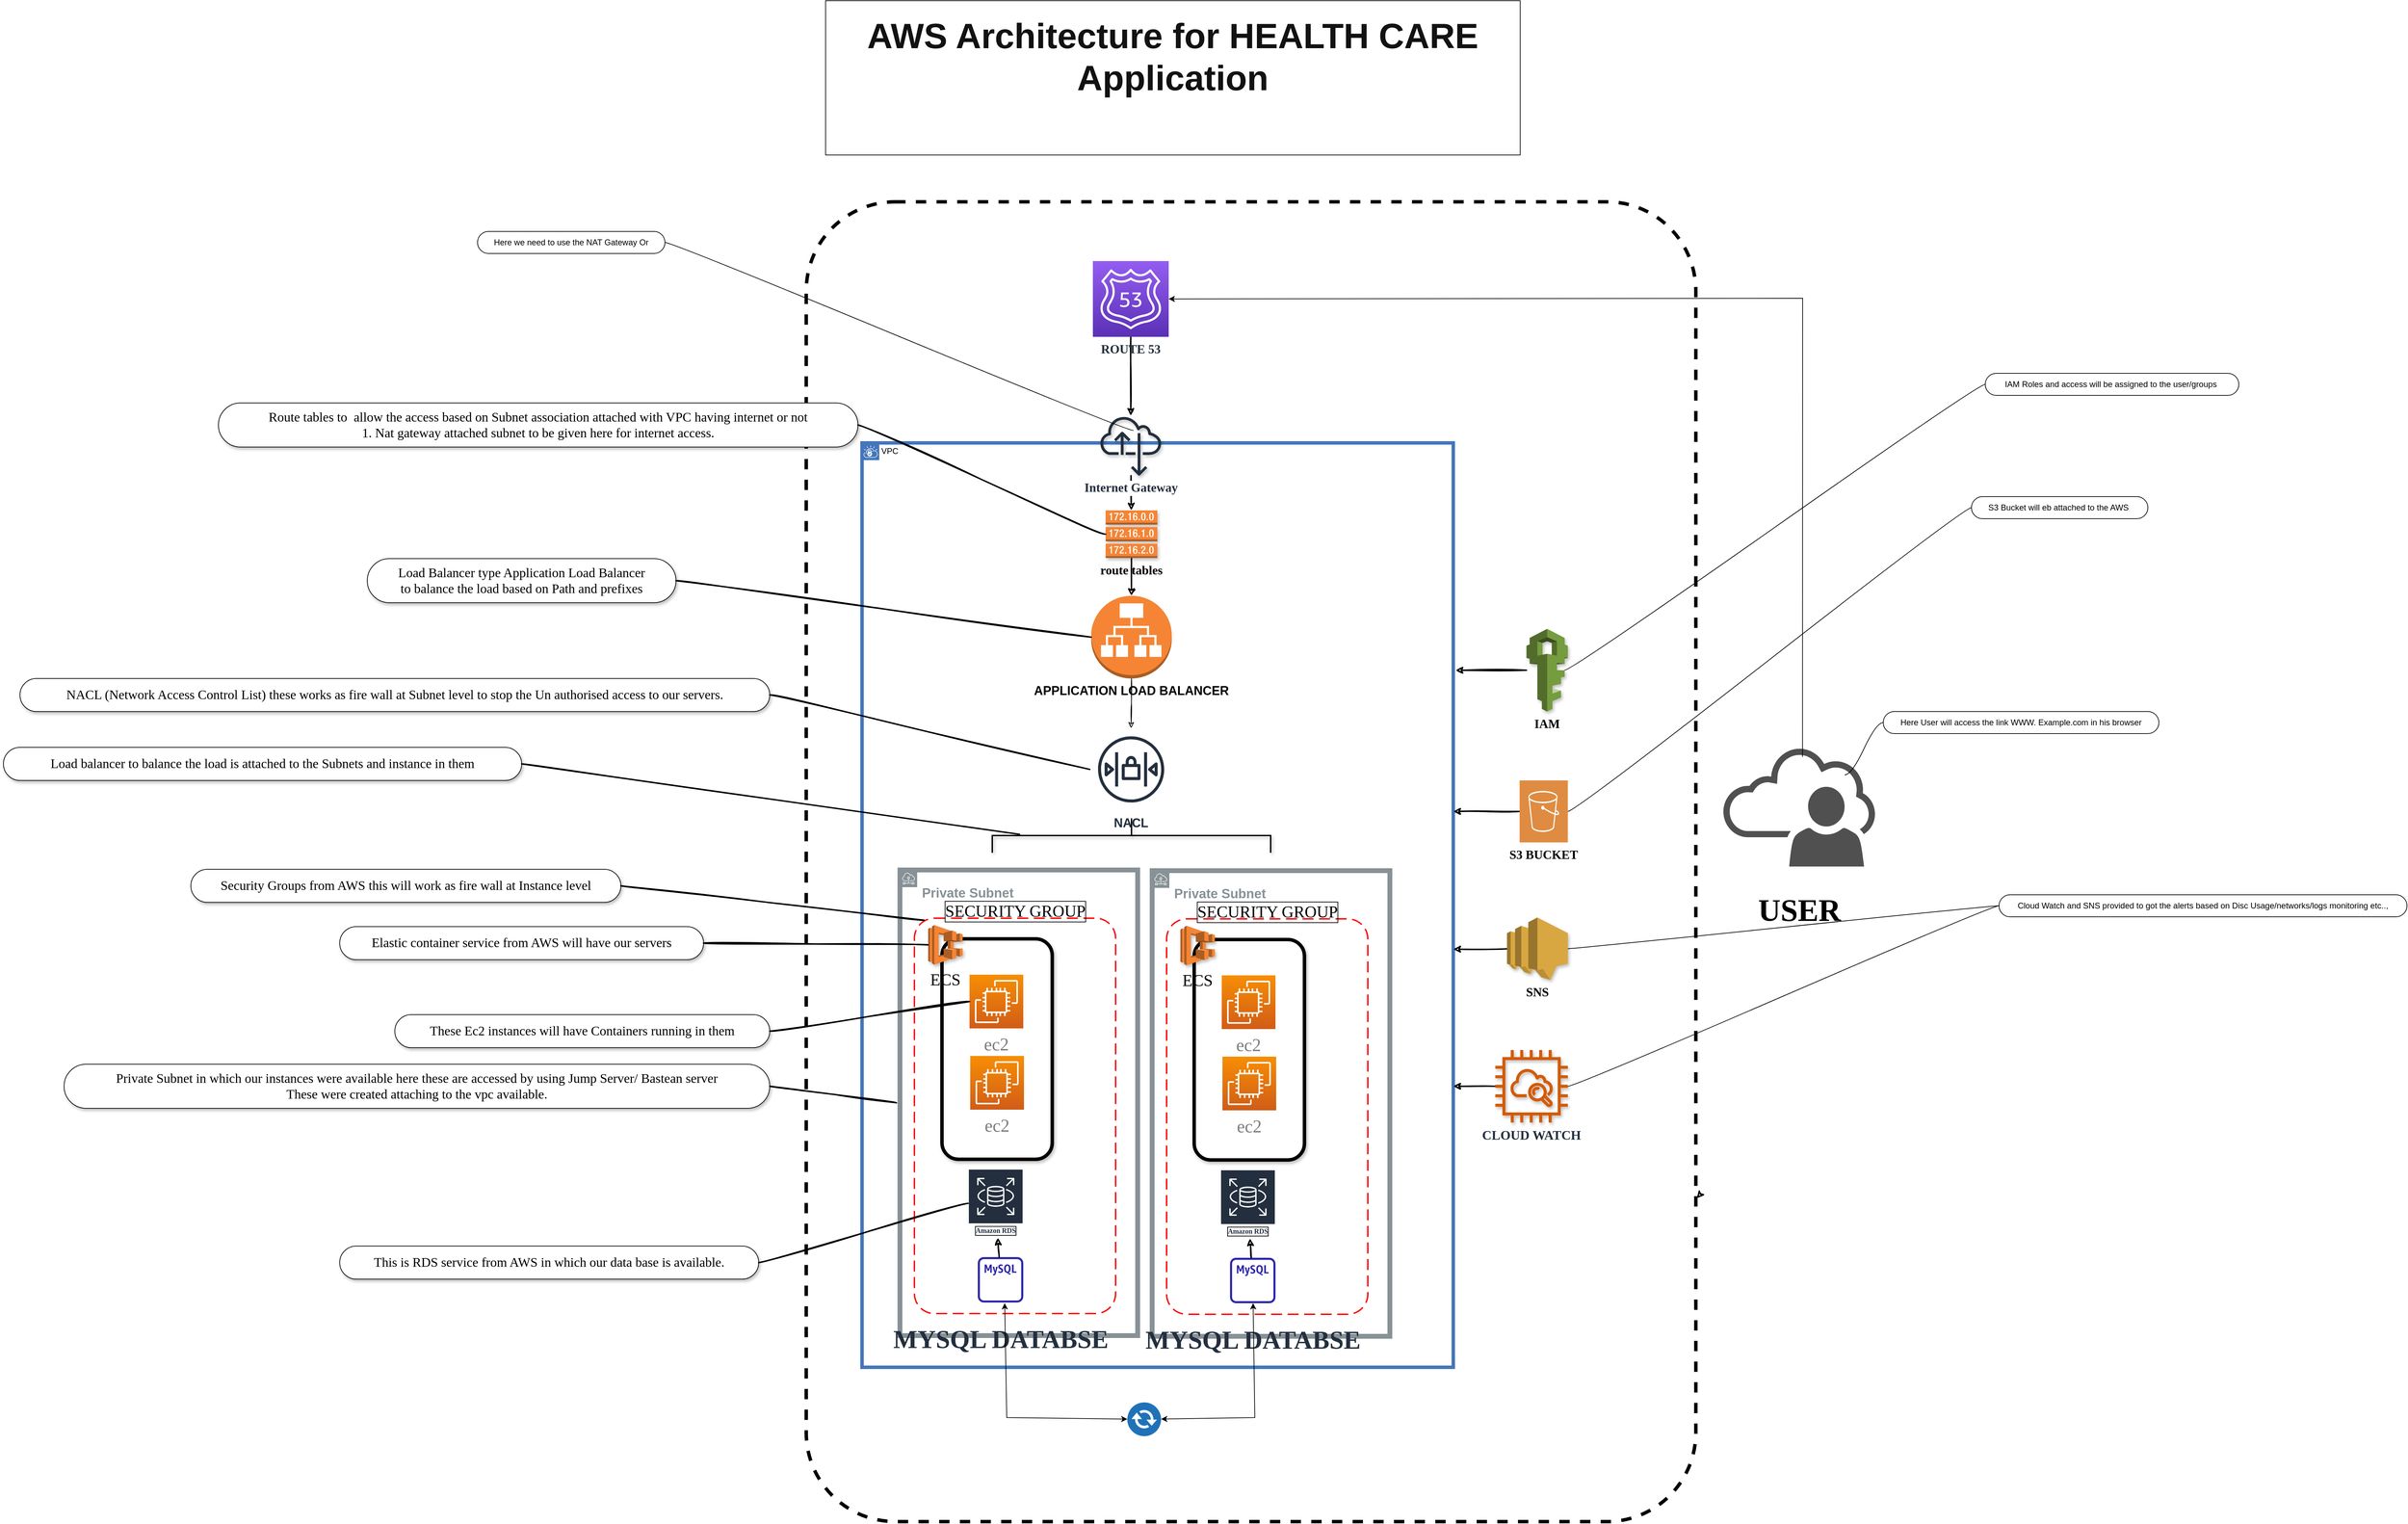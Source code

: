 <mxfile version="20.8.23" type="github">
  <diagram name="Page-1" id="OJ9K4fVp2WeW4gbsnORe">
    <mxGraphModel dx="4753" dy="3918" grid="1" gridSize="16" guides="1" tooltips="1" connect="1" arrows="1" fold="1" page="1" pageScale="1" pageWidth="850" pageHeight="1100" math="0" shadow="0">
      <root>
        <mxCell id="0" />
        <mxCell id="1" parent="0" />
        <mxCell id="8TCE1AWB-kzEoh0_JjSI-2" value="" style="rounded=1;fillColor=none;gradientColor=none;arcSize=10;dashed=1;strokeWidth=5;" parent="1" vertex="1">
          <mxGeometry x="149" y="-1100" width="1291" height="1916" as="geometry" />
        </mxCell>
        <mxCell id="8TCE1AWB-kzEoh0_JjSI-4" value="" style="shape=image;html=1;verticalAlign=top;verticalLabelPosition=bottom;labelBackgroundColor=#ffffff;imageAspect=0;aspect=fixed;image=https://cdn2.iconfinder.com/data/icons/boxicons-logos/24/bxl-aws-128.png" parent="1" vertex="1">
          <mxGeometry x="103" y="-1180" width="173" height="173" as="geometry" />
        </mxCell>
        <mxCell id="8TCE1AWB-kzEoh0_JjSI-7" value="VPC" style="shape=mxgraph.ibm.box;prType=vpc;fontStyle=0;verticalAlign=top;align=left;spacingLeft=32;spacingTop=4;fillColor=none;rounded=0;whiteSpace=wrap;html=1;strokeColor=#4376BB;strokeWidth=5;dashed=0;container=1;spacing=-4;collapsible=0;expand=0;recursiveResize=0;" parent="1" vertex="1">
          <mxGeometry x="230" y="-750" width="858" height="1342" as="geometry" />
        </mxCell>
        <mxCell id="8TCE1AWB-kzEoh0_JjSI-38" value="" style="rounded=1;whiteSpace=wrap;html=1;shadow=1;glass=0;labelBackgroundColor=default;labelBorderColor=none;sketch=0;strokeWidth=5;fontFamily=Tahoma;fontSize=26;fontColor=default;" parent="8TCE1AWB-kzEoh0_JjSI-7" vertex="1">
          <mxGeometry x="116" y="720" width="160" height="320" as="geometry" />
        </mxCell>
        <mxCell id="8TCE1AWB-kzEoh0_JjSI-14" value="&lt;h2 style=&quot;font-size: 19px;&quot;&gt;Private Subnet&lt;/h2&gt;" style="sketch=0;outlineConnect=0;gradientColor=none;html=1;whiteSpace=wrap;fontSize=19;fontStyle=0;shape=mxgraph.aws4.group;grIcon=mxgraph.aws4.group_subnet;strokeColor=#879196;fillColor=none;verticalAlign=top;align=left;spacingLeft=30;fontColor=#879196;dashed=0;perimeterSpacing=5;strokeWidth=7;horizontal=1;" parent="8TCE1AWB-kzEoh0_JjSI-7" vertex="1">
          <mxGeometry x="55" y="620" width="345" height="676" as="geometry" />
        </mxCell>
        <mxCell id="8TCE1AWB-kzEoh0_JjSI-27" value="SECURITY GROUP" style="rounded=1;arcSize=10;dashed=1;strokeColor=#ff0000;fillColor=none;gradientColor=none;dashPattern=8 4;strokeWidth=2;sketch=0;fontFamily=Tahoma;fontSize=24;labelBackgroundColor=none;labelBorderColor=default;whiteSpace=wrap;spacingLeft=1;spacingBottom=15;verticalAlign=top;spacingTop=-32;" parent="8TCE1AWB-kzEoh0_JjSI-7" vertex="1">
          <mxGeometry x="76" y="690" width="292" height="574" as="geometry" />
        </mxCell>
        <mxCell id="8TCE1AWB-kzEoh0_JjSI-30" value="Amazon RDS" style="sketch=0;outlineConnect=0;fontColor=#232F3E;gradientColor=none;strokeColor=#ffffff;fillColor=#232F3E;dashed=0;verticalLabelPosition=middle;verticalAlign=bottom;align=center;html=1;whiteSpace=wrap;fontSize=10;fontStyle=1;spacing=3;shape=mxgraph.aws4.productIcon;prIcon=mxgraph.aws4.rds;labelBackgroundColor=none;labelBorderColor=default;strokeWidth=5;fontFamily=Tahoma;" parent="8TCE1AWB-kzEoh0_JjSI-7" vertex="1">
          <mxGeometry x="154" y="1054" width="80" height="100" as="geometry" />
        </mxCell>
        <mxCell id="8TCE1AWB-kzEoh0_JjSI-35" value="ECS" style="outlineConnect=0;dashed=0;verticalLabelPosition=bottom;verticalAlign=top;align=center;shape=mxgraph.aws3.ecs;fillColor=#F58534;gradientColor=none;shadow=1;glass=0;labelBackgroundColor=none;labelBorderColor=none;sketch=0;strokeWidth=5;fontFamily=Tahoma;fontSize=24;fontColor=none;" parent="8TCE1AWB-kzEoh0_JjSI-7" vertex="1">
          <mxGeometry x="96" y="700" width="50" height="57.5" as="geometry" />
        </mxCell>
        <mxCell id="8TCE1AWB-kzEoh0_JjSI-17" value="NACL" style="sketch=0;outlineConnect=0;fontColor=#232F3E;gradientColor=none;strokeColor=#232F3E;fillColor=#ffffff;dashed=0;verticalLabelPosition=bottom;verticalAlign=top;align=center;fontSize=18;fontStyle=1;aspect=fixed;shape=mxgraph.aws4.resourceIcon;resIcon=mxgraph.aws4.network_access_control_list;strokeWidth=5;rotation=0;" parent="8TCE1AWB-kzEoh0_JjSI-7" vertex="1">
          <mxGeometry x="330.5" y="414" width="120" height="120" as="geometry" />
        </mxCell>
        <mxCell id="8TCE1AWB-kzEoh0_JjSI-36" value="ec2&#xa;" style="sketch=0;points=[[0,0,0],[0.25,0,0],[0.5,0,0],[0.75,0,0],[1,0,0],[0,1,0],[0.25,1,0],[0.5,1,0],[0.75,1,0],[1,1,0],[0,0.25,0],[0,0.5,0],[0,0.75,0],[1,0.25,0],[1,0.5,0],[1,0.75,0]];outlineConnect=0;fontColor=default;gradientColor=#F78E04;gradientDirection=north;fillColor=#D05C17;strokeColor=#ffffff;dashed=0;verticalLabelPosition=bottom;verticalAlign=top;align=center;fontSize=26;fontStyle=0;aspect=fixed;shape=mxgraph.aws4.resourceIcon;resIcon=mxgraph.aws4.ec2;strokeWidth=5;fontFamily=Tahoma;labelBackgroundColor=default;labelBorderColor=none;textOpacity=50;" parent="8TCE1AWB-kzEoh0_JjSI-7" vertex="1">
          <mxGeometry x="157" y="890" width="78" height="78" as="geometry" />
        </mxCell>
        <mxCell id="8TCE1AWB-kzEoh0_JjSI-60" value="" style="edgeStyle=orthogonalEdgeStyle;rounded=0;sketch=1;orthogonalLoop=1;jettySize=auto;html=1;fontFamily=Tahoma;fontSize=19;fontColor=default;" parent="8TCE1AWB-kzEoh0_JjSI-7" source="8TCE1AWB-kzEoh0_JjSI-16" target="8TCE1AWB-kzEoh0_JjSI-17" edge="1">
          <mxGeometry relative="1" as="geometry" />
        </mxCell>
        <mxCell id="8TCE1AWB-kzEoh0_JjSI-16" value="APPLICATION LOAD BALANCER" style="outlineConnect=0;dashed=0;verticalLabelPosition=bottom;verticalAlign=top;align=center;shape=mxgraph.aws3.application_load_balancer;fillColor=#F58534;gradientColor=none;sketch=0;strokeWidth=5;fontSize=18;fontStyle=1" parent="8TCE1AWB-kzEoh0_JjSI-7" vertex="1">
          <mxGeometry x="332.5" y="222" width="117" height="120" as="geometry" />
        </mxCell>
        <mxCell id="8TCE1AWB-kzEoh0_JjSI-70" style="edgeStyle=none;sketch=1;jumpStyle=line;jumpSize=0;orthogonalLoop=1;jettySize=auto;html=1;exitX=0.5;exitY=1;exitDx=0;exitDy=0;exitPerimeter=0;strokeColor=default;strokeWidth=2;fontFamily=Tahoma;fontSize=19;fontColor=default;startArrow=none;startFill=0;" parent="8TCE1AWB-kzEoh0_JjSI-7" source="8TCE1AWB-kzEoh0_JjSI-48" target="8TCE1AWB-kzEoh0_JjSI-16" edge="1">
          <mxGeometry relative="1" as="geometry" />
        </mxCell>
        <mxCell id="8TCE1AWB-kzEoh0_JjSI-48" value="route tables" style="outlineConnect=0;dashed=0;verticalLabelPosition=bottom;verticalAlign=top;align=center;shape=mxgraph.aws3.route_table;fillColor=#F58536;gradientColor=none;shadow=1;glass=0;labelBackgroundColor=none;labelBorderColor=none;sketch=0;strokeWidth=5;fontFamily=Tahoma;fontSize=18;fontColor=default;fontStyle=1" parent="8TCE1AWB-kzEoh0_JjSI-7" vertex="1">
          <mxGeometry x="353.5" y="98" width="75" height="69" as="geometry" />
        </mxCell>
        <mxCell id="8TCE1AWB-kzEoh0_JjSI-58" value="" style="strokeWidth=2;html=1;shape=mxgraph.flowchart.annotation_2;align=left;labelPosition=right;pointerEvents=1;shadow=1;glass=0;labelBackgroundColor=none;labelBorderColor=none;sketch=0;fontFamily=Tahoma;fontSize=19;fontColor=default;rotation=90;" parent="8TCE1AWB-kzEoh0_JjSI-7" vertex="1">
          <mxGeometry x="366" y="368" width="50" height="404" as="geometry" />
        </mxCell>
        <mxCell id="8TCE1AWB-kzEoh0_JjSI-39" value="ec2&#xa;" style="sketch=0;points=[[0,0,0],[0.25,0,0],[0.5,0,0],[0.75,0,0],[1,0,0],[0,1,0],[0.25,1,0],[0.5,1,0],[0.75,1,0],[1,1,0],[0,0.25,0],[0,0.5,0],[0,0.75,0],[1,0.25,0],[1,0.5,0],[1,0.75,0]];outlineConnect=0;fontColor=default;gradientColor=#F78E04;gradientDirection=north;fillColor=#D05C17;strokeColor=#ffffff;dashed=0;verticalLabelPosition=bottom;verticalAlign=top;align=center;fontSize=26;fontStyle=0;aspect=fixed;shape=mxgraph.aws4.resourceIcon;resIcon=mxgraph.aws4.ec2;strokeWidth=5;fontFamily=Tahoma;labelBackgroundColor=default;labelBorderColor=none;textOpacity=50;" parent="8TCE1AWB-kzEoh0_JjSI-7" vertex="1">
          <mxGeometry x="156" y="772" width="78" height="78" as="geometry" />
        </mxCell>
        <mxCell id="8TCE1AWB-kzEoh0_JjSI-110" value="&lt;h1 style=&quot;font-size: 37px;&quot;&gt;MYSQL DATABSE&lt;/h1&gt;" style="sketch=0;outlineConnect=0;fontColor=#232F3E;gradientColor=none;fillColor=#2E27AD;strokeColor=none;dashed=0;verticalLabelPosition=bottom;verticalAlign=top;align=center;html=1;fontSize=37;fontStyle=0;aspect=fixed;pointerEvents=1;shape=mxgraph.aws4.rds_mysql_instance_alt;strokeWidth=5;fontFamily=Tahoma;" parent="8TCE1AWB-kzEoh0_JjSI-7" vertex="1">
          <mxGeometry x="168" y="1182" width="66" height="66" as="geometry" />
        </mxCell>
        <mxCell id="8TCE1AWB-kzEoh0_JjSI-112" value="" style="edgeStyle=none;sketch=1;jumpStyle=line;jumpSize=0;orthogonalLoop=1;jettySize=auto;html=1;strokeColor=default;strokeWidth=2;fontFamily=Tahoma;fontSize=19;fontColor=default;startArrow=none;startFill=0;" parent="8TCE1AWB-kzEoh0_JjSI-7" source="8TCE1AWB-kzEoh0_JjSI-110" target="8TCE1AWB-kzEoh0_JjSI-30" edge="1">
          <mxGeometry relative="1" as="geometry">
            <mxPoint x="1126" y="1282" as="targetPoint" />
          </mxGeometry>
        </mxCell>
        <mxCell id="8TCE1AWB-kzEoh0_JjSI-76" value="" style="edgeStyle=none;sketch=1;jumpStyle=line;jumpSize=0;orthogonalLoop=1;jettySize=auto;html=1;strokeColor=default;strokeWidth=2;fontFamily=Tahoma;fontSize=19;fontColor=default;startArrow=none;startFill=0;entryX=1.001;entryY=0.755;entryDx=0;entryDy=0;entryPerimeter=0;" parent="1" target="8TCE1AWB-kzEoh0_JjSI-2" edge="1">
          <mxGeometry relative="1" as="geometry">
            <mxPoint x="1340" y="260" as="targetPoint" />
            <mxPoint x="1446.969" y="340" as="sourcePoint" />
          </mxGeometry>
        </mxCell>
        <mxCell id="8TCE1AWB-kzEoh0_JjSI-25" value="&lt;h1 style=&quot;font-size: 45px;&quot;&gt;USER&lt;/h1&gt;" style="sketch=0;pointerEvents=1;shadow=0;dashed=0;html=1;strokeColor=none;fillColor=#505050;labelPosition=center;verticalLabelPosition=bottom;verticalAlign=top;outlineConnect=0;align=center;shape=mxgraph.office.users.online_user;strokeWidth=5;fontFamily=Tahoma;fontSize=13;" parent="1" vertex="1">
          <mxGeometry x="1480" y="-308" width="220" height="173" as="geometry" />
        </mxCell>
        <mxCell id="8TCE1AWB-kzEoh0_JjSI-69" value="" style="edgeStyle=none;sketch=1;jumpStyle=line;jumpSize=0;orthogonalLoop=1;jettySize=auto;html=1;strokeColor=default;strokeWidth=2;fontFamily=Tahoma;fontSize=19;fontColor=default;startArrow=none;startFill=0;" parent="1" source="8TCE1AWB-kzEoh0_JjSI-47" target="8TCE1AWB-kzEoh0_JjSI-48" edge="1">
          <mxGeometry relative="1" as="geometry" />
        </mxCell>
        <mxCell id="8TCE1AWB-kzEoh0_JjSI-47" value="Internet Gateway" style="sketch=0;outlineConnect=0;fontColor=#232F3E;gradientColor=none;fillColor=#232F3D;strokeColor=none;dashed=0;verticalLabelPosition=bottom;verticalAlign=top;align=center;html=1;fontSize=18;fontStyle=1;aspect=fixed;pointerEvents=1;shape=mxgraph.aws4.internet_alt22;shadow=1;glass=0;labelBackgroundColor=default;labelBorderColor=none;strokeWidth=5;fontFamily=Tahoma;" parent="1" vertex="1">
          <mxGeometry x="576" y="-790" width="88" height="88" as="geometry" />
        </mxCell>
        <mxCell id="8TCE1AWB-kzEoh0_JjSI-71" value="" style="edgeStyle=none;sketch=1;jumpStyle=line;jumpSize=0;orthogonalLoop=1;jettySize=auto;html=1;strokeColor=default;strokeWidth=2;fontFamily=Tahoma;fontSize=19;fontColor=default;startArrow=none;startFill=0;" parent="1" source="8TCE1AWB-kzEoh0_JjSI-26" target="8TCE1AWB-kzEoh0_JjSI-47" edge="1">
          <mxGeometry relative="1" as="geometry" />
        </mxCell>
        <mxCell id="8TCE1AWB-kzEoh0_JjSI-26" value="ROUTE 53" style="sketch=0;points=[[0,0,0],[0.25,0,0],[0.5,0,0],[0.75,0,0],[1,0,0],[0,1,0],[0.25,1,0],[0.5,1,0],[0.75,1,0],[1,1,0],[0,0.25,0],[0,0.5,0],[0,0.75,0],[1,0.25,0],[1,0.5,0],[1,0.75,0]];outlineConnect=0;fontColor=#232F3E;gradientColor=#945DF2;gradientDirection=north;fillColor=#5A30B5;strokeColor=#ffffff;dashed=0;verticalLabelPosition=bottom;verticalAlign=top;align=center;fontSize=18;fontStyle=1;aspect=fixed;shape=mxgraph.aws4.resourceIcon;resIcon=mxgraph.aws4.route_53;strokeWidth=5;fontFamily=Tahoma;" parent="1" vertex="1">
          <mxGeometry x="565" y="-1014" width="110" height="110" as="geometry" />
        </mxCell>
        <mxCell id="8TCE1AWB-kzEoh0_JjSI-72" value="" style="edgeStyle=none;sketch=1;jumpStyle=line;jumpSize=0;orthogonalLoop=1;jettySize=auto;html=1;strokeColor=default;strokeWidth=2;fontFamily=Tahoma;fontSize=19;fontColor=default;startArrow=none;startFill=0;entryX=1.004;entryY=0.246;entryDx=0;entryDy=0;entryPerimeter=0;" parent="1" source="8TCE1AWB-kzEoh0_JjSI-49" target="8TCE1AWB-kzEoh0_JjSI-7" edge="1">
          <mxGeometry relative="1" as="geometry">
            <mxPoint x="1040" y="-420" as="targetPoint" />
          </mxGeometry>
        </mxCell>
        <mxCell id="8TCE1AWB-kzEoh0_JjSI-49" value="IAM" style="outlineConnect=0;dashed=0;verticalLabelPosition=bottom;verticalAlign=top;align=center;shape=mxgraph.aws3.iam;fillColor=#759C3E;gradientColor=none;shadow=1;glass=0;labelBackgroundColor=none;labelBorderColor=none;sketch=0;strokeWidth=5;fontFamily=Tahoma;fontSize=18;fontColor=default;fontStyle=1" parent="1" vertex="1">
          <mxGeometry x="1194.25" y="-480" width="60" height="120" as="geometry" />
        </mxCell>
        <mxCell id="8TCE1AWB-kzEoh0_JjSI-73" value="" style="edgeStyle=none;sketch=1;jumpStyle=line;jumpSize=0;orthogonalLoop=1;jettySize=auto;html=1;strokeColor=default;strokeWidth=2;fontFamily=Tahoma;fontSize=19;fontColor=default;startArrow=none;startFill=0;" parent="1" source="8TCE1AWB-kzEoh0_JjSI-50" edge="1">
          <mxGeometry relative="1" as="geometry">
            <mxPoint x="1088" y="-215" as="targetPoint" />
          </mxGeometry>
        </mxCell>
        <mxCell id="8TCE1AWB-kzEoh0_JjSI-50" value="S3 BUCKET" style="sketch=0;pointerEvents=1;shadow=0;dashed=0;strokeColor=none;fillColor=#DF8C42;labelPosition=center;verticalLabelPosition=bottom;verticalAlign=top;align=center;outlineConnect=0;shape=mxgraph.veeam2.aws_s3;glass=0;labelBackgroundColor=none;labelBorderColor=none;strokeWidth=5;fontFamily=Tahoma;fontSize=18;fontColor=default;fontStyle=1" parent="1" vertex="1">
          <mxGeometry x="1184.25" y="-260" width="70" height="90" as="geometry" />
        </mxCell>
        <mxCell id="8TCE1AWB-kzEoh0_JjSI-74" value="" style="edgeStyle=none;sketch=1;jumpStyle=line;jumpSize=0;orthogonalLoop=1;jettySize=auto;html=1;strokeColor=default;strokeWidth=2;fontFamily=Tahoma;fontSize=19;fontColor=default;startArrow=none;startFill=0;" parent="1" source="8TCE1AWB-kzEoh0_JjSI-51" edge="1">
          <mxGeometry relative="1" as="geometry">
            <mxPoint x="1088" y="-15" as="targetPoint" />
          </mxGeometry>
        </mxCell>
        <mxCell id="8TCE1AWB-kzEoh0_JjSI-51" value="SNS" style="outlineConnect=0;dashed=0;verticalLabelPosition=bottom;verticalAlign=top;align=center;shape=mxgraph.aws3.sns;fillColor=#D9A741;gradientColor=none;shadow=1;glass=0;labelBackgroundColor=none;labelBorderColor=none;sketch=0;strokeWidth=5;fontFamily=Tahoma;fontSize=18;fontColor=default;fontStyle=1" parent="1" vertex="1">
          <mxGeometry x="1166" y="-61" width="88.25" height="90.5" as="geometry" />
        </mxCell>
        <mxCell id="8TCE1AWB-kzEoh0_JjSI-75" value="" style="edgeStyle=none;sketch=1;jumpStyle=line;jumpSize=0;orthogonalLoop=1;jettySize=auto;html=1;strokeColor=default;strokeWidth=2;fontFamily=Tahoma;fontSize=19;fontColor=default;startArrow=none;startFill=0;" parent="1" source="8TCE1AWB-kzEoh0_JjSI-52" edge="1">
          <mxGeometry relative="1" as="geometry">
            <mxPoint x="1088" y="184" as="targetPoint" />
          </mxGeometry>
        </mxCell>
        <mxCell id="8TCE1AWB-kzEoh0_JjSI-52" value="CLOUD WATCH" style="sketch=0;outlineConnect=0;fontColor=#232F3E;gradientColor=none;fillColor=#D45B07;strokeColor=none;dashed=0;verticalLabelPosition=bottom;verticalAlign=top;align=center;fontSize=19;fontStyle=1;aspect=fixed;pointerEvents=1;shape=mxgraph.aws4.instance_with_cloudwatch2;shadow=1;glass=0;labelBackgroundColor=none;labelBorderColor=none;strokeWidth=5;fontFamily=Tahoma;" parent="1" vertex="1">
          <mxGeometry x="1149" y="131.38" width="105.25" height="105.25" as="geometry" />
        </mxCell>
        <mxCell id="8TCE1AWB-kzEoh0_JjSI-54" value="" style="endArrow=classic;html=1;fontFamily=Tahoma;fontSize=19;fontColor=default;entryX=1;entryY=0.5;entryDx=0;entryDy=0;entryPerimeter=0;exitX=0.522;exitY=0.08;exitDx=0;exitDy=0;exitPerimeter=0;rounded=0;" parent="1" source="8TCE1AWB-kzEoh0_JjSI-25" target="8TCE1AWB-kzEoh0_JjSI-26" edge="1">
          <mxGeometry width="50" height="50" relative="1" as="geometry">
            <mxPoint x="890" y="-430" as="sourcePoint" />
            <mxPoint x="940" y="-480" as="targetPoint" />
            <Array as="points">
              <mxPoint x="1595" y="-960" />
            </Array>
          </mxGeometry>
        </mxCell>
        <mxCell id="8TCE1AWB-kzEoh0_JjSI-77" value="These Ec2 instances will have Containers running in them&lt;br&gt;" style="whiteSpace=wrap;html=1;rounded=1;arcSize=50;align=center;verticalAlign=middle;strokeWidth=1;autosize=1;spacing=4;treeFolding=1;treeMoving=1;newEdgeStyle={&quot;edgeStyle&quot;:&quot;entityRelationEdgeStyle&quot;,&quot;startArrow&quot;:&quot;none&quot;,&quot;endArrow&quot;:&quot;none&quot;,&quot;segment&quot;:10,&quot;curved&quot;:1,&quot;sourcePerimeterSpacing&quot;:0,&quot;targetPerimeterSpacing&quot;:0};shadow=1;glass=0;labelBackgroundColor=default;labelBorderColor=none;sketch=0;fontFamily=Tahoma;fontSize=19;fontColor=default;" parent="1" vertex="1">
          <mxGeometry x="-448" y="80" width="544" height="48" as="geometry" />
        </mxCell>
        <mxCell id="8TCE1AWB-kzEoh0_JjSI-78" value="" style="edgeStyle=entityRelationEdgeStyle;startArrow=none;endArrow=none;segment=10;curved=1;sourcePerimeterSpacing=0;targetPerimeterSpacing=0;sketch=1;strokeColor=default;strokeWidth=2;fontFamily=Tahoma;fontSize=19;fontColor=default;jumpStyle=line;jumpSize=0;exitX=0;exitY=0.5;exitDx=0;exitDy=0;exitPerimeter=0;" parent="1" source="8TCE1AWB-kzEoh0_JjSI-39" target="8TCE1AWB-kzEoh0_JjSI-77" edge="1">
          <mxGeometry relative="1" as="geometry">
            <mxPoint x="-48" y="-61" as="sourcePoint" />
          </mxGeometry>
        </mxCell>
        <mxCell id="8TCE1AWB-kzEoh0_JjSI-79" value="Elastic container service from AWS will have our servers" style="whiteSpace=wrap;html=1;rounded=1;arcSize=50;align=center;verticalAlign=middle;strokeWidth=1;autosize=1;spacing=4;treeFolding=1;treeMoving=1;newEdgeStyle={&quot;edgeStyle&quot;:&quot;entityRelationEdgeStyle&quot;,&quot;startArrow&quot;:&quot;none&quot;,&quot;endArrow&quot;:&quot;none&quot;,&quot;segment&quot;:10,&quot;curved&quot;:1,&quot;sourcePerimeterSpacing&quot;:0,&quot;targetPerimeterSpacing&quot;:0};shadow=1;glass=0;labelBackgroundColor=default;labelBorderColor=none;sketch=0;fontFamily=Tahoma;fontSize=19;fontColor=default;" parent="1" vertex="1">
          <mxGeometry x="-528" y="-47.75" width="528" height="48" as="geometry" />
        </mxCell>
        <mxCell id="8TCE1AWB-kzEoh0_JjSI-80" value="" style="edgeStyle=entityRelationEdgeStyle;startArrow=none;endArrow=none;segment=10;curved=1;sourcePerimeterSpacing=0;targetPerimeterSpacing=0;sketch=1;strokeColor=default;strokeWidth=2;fontFamily=Tahoma;fontSize=19;fontColor=default;jumpStyle=line;jumpSize=0;" parent="1" source="8TCE1AWB-kzEoh0_JjSI-35" target="8TCE1AWB-kzEoh0_JjSI-79" edge="1">
          <mxGeometry relative="1" as="geometry">
            <mxPoint x="-344" y="3.25" as="sourcePoint" />
          </mxGeometry>
        </mxCell>
        <mxCell id="8TCE1AWB-kzEoh0_JjSI-84" value="This is RDS service from AWS in which our data base is available." style="whiteSpace=wrap;html=1;rounded=1;arcSize=50;align=center;verticalAlign=middle;strokeWidth=1;autosize=1;spacing=4;treeFolding=1;treeMoving=1;newEdgeStyle={&quot;edgeStyle&quot;:&quot;entityRelationEdgeStyle&quot;,&quot;startArrow&quot;:&quot;none&quot;,&quot;endArrow&quot;:&quot;none&quot;,&quot;segment&quot;:10,&quot;curved&quot;:1,&quot;sourcePerimeterSpacing&quot;:0,&quot;targetPerimeterSpacing&quot;:0};shadow=1;glass=0;labelBackgroundColor=default;labelBorderColor=none;sketch=0;fontFamily=Tahoma;fontSize=19;fontColor=default;" parent="1" vertex="1">
          <mxGeometry x="-528" y="416" width="608" height="48" as="geometry" />
        </mxCell>
        <mxCell id="8TCE1AWB-kzEoh0_JjSI-85" value="" style="edgeStyle=entityRelationEdgeStyle;startArrow=none;endArrow=none;segment=10;curved=1;sourcePerimeterSpacing=0;targetPerimeterSpacing=0;sketch=1;strokeColor=default;strokeWidth=2;fontFamily=Tahoma;fontSize=19;fontColor=default;jumpStyle=line;jumpSize=0;" parent="1" source="8TCE1AWB-kzEoh0_JjSI-30" target="8TCE1AWB-kzEoh0_JjSI-84" edge="1">
          <mxGeometry relative="1" as="geometry">
            <mxPoint x="-224" y="355" as="sourcePoint" />
          </mxGeometry>
        </mxCell>
        <mxCell id="8TCE1AWB-kzEoh0_JjSI-95" value="Private Subnet in which our instances were available here these are accessed by using Jump Server/ Bastean server&lt;br&gt;These were created attaching to the vpc available." style="whiteSpace=wrap;html=1;rounded=1;arcSize=50;align=center;verticalAlign=middle;strokeWidth=1;autosize=1;spacing=4;treeFolding=1;treeMoving=1;newEdgeStyle={&quot;edgeStyle&quot;:&quot;entityRelationEdgeStyle&quot;,&quot;startArrow&quot;:&quot;none&quot;,&quot;endArrow&quot;:&quot;none&quot;,&quot;segment&quot;:10,&quot;curved&quot;:1,&quot;sourcePerimeterSpacing&quot;:0,&quot;targetPerimeterSpacing&quot;:0};shadow=1;glass=0;labelBackgroundColor=default;labelBorderColor=none;sketch=0;fontFamily=Tahoma;fontSize=19;fontColor=default;" parent="1" vertex="1">
          <mxGeometry x="-928" y="152" width="1024" height="64" as="geometry" />
        </mxCell>
        <mxCell id="8TCE1AWB-kzEoh0_JjSI-96" value="" style="edgeStyle=entityRelationEdgeStyle;startArrow=none;endArrow=none;segment=10;curved=1;sourcePerimeterSpacing=0;targetPerimeterSpacing=0;sketch=1;strokeColor=default;strokeWidth=2;fontFamily=Tahoma;fontSize=19;fontColor=default;jumpStyle=line;jumpSize=0;" parent="1" source="8TCE1AWB-kzEoh0_JjSI-14" target="8TCE1AWB-kzEoh0_JjSI-95" edge="1">
          <mxGeometry relative="1" as="geometry">
            <mxPoint x="-368" y="317" as="sourcePoint" />
          </mxGeometry>
        </mxCell>
        <mxCell id="8TCE1AWB-kzEoh0_JjSI-97" value="Security Groups from AWS this will work as fire wall at Instance level" style="whiteSpace=wrap;html=1;rounded=1;arcSize=50;align=center;verticalAlign=middle;strokeWidth=1;autosize=1;spacing=4;treeFolding=1;treeMoving=1;newEdgeStyle={&quot;edgeStyle&quot;:&quot;entityRelationEdgeStyle&quot;,&quot;startArrow&quot;:&quot;none&quot;,&quot;endArrow&quot;:&quot;none&quot;,&quot;segment&quot;:10,&quot;curved&quot;:1,&quot;sourcePerimeterSpacing&quot;:0,&quot;targetPerimeterSpacing&quot;:0};shadow=1;glass=0;labelBackgroundColor=default;labelBorderColor=none;sketch=0;fontFamily=Tahoma;fontSize=19;fontColor=default;" parent="1" vertex="1">
          <mxGeometry x="-744" y="-131" width="624" height="48" as="geometry" />
        </mxCell>
        <mxCell id="8TCE1AWB-kzEoh0_JjSI-98" value="" style="edgeStyle=entityRelationEdgeStyle;startArrow=none;endArrow=none;segment=10;curved=1;sourcePerimeterSpacing=0;targetPerimeterSpacing=0;sketch=1;strokeColor=default;strokeWidth=2;fontFamily=Tahoma;fontSize=19;fontColor=default;jumpStyle=line;jumpSize=0;exitX=0.049;exitY=0.005;exitDx=0;exitDy=0;exitPerimeter=0;" parent="1" source="8TCE1AWB-kzEoh0_JjSI-27" target="8TCE1AWB-kzEoh0_JjSI-97" edge="1">
          <mxGeometry relative="1" as="geometry">
            <mxPoint x="-16" y="-64" as="sourcePoint" />
          </mxGeometry>
        </mxCell>
        <mxCell id="8TCE1AWB-kzEoh0_JjSI-102" value="Route tables to&amp;nbsp; allow the access based on Subnet association attached with VPC having internet or not&lt;br&gt;1. Nat gateway attached subnet to be given here for internet access." style="whiteSpace=wrap;html=1;rounded=1;arcSize=50;align=center;verticalAlign=middle;strokeWidth=1;autosize=1;spacing=4;treeFolding=1;treeMoving=1;newEdgeStyle={&quot;edgeStyle&quot;:&quot;entityRelationEdgeStyle&quot;,&quot;startArrow&quot;:&quot;none&quot;,&quot;endArrow&quot;:&quot;none&quot;,&quot;segment&quot;:10,&quot;curved&quot;:1,&quot;sourcePerimeterSpacing&quot;:0,&quot;targetPerimeterSpacing&quot;:0};shadow=1;glass=0;labelBackgroundColor=default;labelBorderColor=none;sketch=0;fontFamily=Tahoma;fontSize=19;fontColor=default;" parent="1" vertex="1">
          <mxGeometry x="-704" y="-808" width="928" height="64" as="geometry" />
        </mxCell>
        <mxCell id="8TCE1AWB-kzEoh0_JjSI-103" value="" style="edgeStyle=entityRelationEdgeStyle;startArrow=none;endArrow=none;segment=10;curved=1;sourcePerimeterSpacing=0;targetPerimeterSpacing=0;sketch=1;strokeColor=default;strokeWidth=2;fontFamily=Tahoma;fontSize=19;fontColor=default;jumpStyle=line;jumpSize=0;" parent="1" source="8TCE1AWB-kzEoh0_JjSI-48" target="8TCE1AWB-kzEoh0_JjSI-102" edge="1">
          <mxGeometry relative="1" as="geometry">
            <mxPoint x="-736" y="-701" as="sourcePoint" />
          </mxGeometry>
        </mxCell>
        <mxCell id="8TCE1AWB-kzEoh0_JjSI-104" value="Load Balancer type Application Load Balancer&lt;br&gt;to balance the load based on Path and prefixes" style="whiteSpace=wrap;html=1;rounded=1;arcSize=50;align=center;verticalAlign=middle;strokeWidth=1;autosize=1;spacing=4;treeFolding=1;treeMoving=1;newEdgeStyle={&quot;edgeStyle&quot;:&quot;entityRelationEdgeStyle&quot;,&quot;startArrow&quot;:&quot;none&quot;,&quot;endArrow&quot;:&quot;none&quot;,&quot;segment&quot;:10,&quot;curved&quot;:1,&quot;sourcePerimeterSpacing&quot;:0,&quot;targetPerimeterSpacing&quot;:0};shadow=1;glass=0;labelBackgroundColor=default;labelBorderColor=none;sketch=0;fontFamily=Tahoma;fontSize=19;fontColor=default;" parent="1" vertex="1">
          <mxGeometry x="-488" y="-582" width="448" height="64" as="geometry" />
        </mxCell>
        <mxCell id="8TCE1AWB-kzEoh0_JjSI-105" value="" style="edgeStyle=entityRelationEdgeStyle;startArrow=none;endArrow=none;segment=10;curved=1;sourcePerimeterSpacing=0;targetPerimeterSpacing=0;sketch=1;strokeColor=default;strokeWidth=2;fontFamily=Tahoma;fontSize=19;fontColor=default;jumpStyle=line;jumpSize=0;" parent="1" source="8TCE1AWB-kzEoh0_JjSI-16" target="8TCE1AWB-kzEoh0_JjSI-104" edge="1">
          <mxGeometry relative="1" as="geometry">
            <mxPoint x="-720" y="-685" as="sourcePoint" />
          </mxGeometry>
        </mxCell>
        <mxCell id="8TCE1AWB-kzEoh0_JjSI-106" value="NACL (Network Access Control List) these works as fire wall at Subnet level to stop the Un authorised access to our servers." style="whiteSpace=wrap;html=1;rounded=1;arcSize=50;align=center;verticalAlign=middle;strokeWidth=1;autosize=1;spacing=4;treeFolding=1;treeMoving=1;newEdgeStyle={&quot;edgeStyle&quot;:&quot;entityRelationEdgeStyle&quot;,&quot;startArrow&quot;:&quot;none&quot;,&quot;endArrow&quot;:&quot;none&quot;,&quot;segment&quot;:10,&quot;curved&quot;:1,&quot;sourcePerimeterSpacing&quot;:0,&quot;targetPerimeterSpacing&quot;:0};shadow=1;glass=0;labelBackgroundColor=default;labelBorderColor=none;sketch=0;fontFamily=Tahoma;fontSize=19;fontColor=default;" parent="1" vertex="1">
          <mxGeometry x="-992" y="-408" width="1088" height="48" as="geometry" />
        </mxCell>
        <mxCell id="8TCE1AWB-kzEoh0_JjSI-107" value="" style="edgeStyle=entityRelationEdgeStyle;startArrow=none;endArrow=none;segment=10;curved=1;sourcePerimeterSpacing=0;targetPerimeterSpacing=0;sketch=1;strokeColor=default;strokeWidth=2;fontFamily=Tahoma;fontSize=19;fontColor=default;jumpStyle=line;jumpSize=0;" parent="1" source="8TCE1AWB-kzEoh0_JjSI-17" target="8TCE1AWB-kzEoh0_JjSI-106" edge="1">
          <mxGeometry relative="1" as="geometry">
            <mxPoint x="-704" y="-669" as="sourcePoint" />
          </mxGeometry>
        </mxCell>
        <mxCell id="8TCE1AWB-kzEoh0_JjSI-108" value="Load balancer to balance the load is attached to the Subnets and instance in them" style="whiteSpace=wrap;html=1;rounded=1;arcSize=50;align=center;verticalAlign=middle;strokeWidth=1;autosize=1;spacing=4;treeFolding=1;treeMoving=1;newEdgeStyle={&quot;edgeStyle&quot;:&quot;entityRelationEdgeStyle&quot;,&quot;startArrow&quot;:&quot;none&quot;,&quot;endArrow&quot;:&quot;none&quot;,&quot;segment&quot;:10,&quot;curved&quot;:1,&quot;sourcePerimeterSpacing&quot;:0,&quot;targetPerimeterSpacing&quot;:0};shadow=1;glass=0;labelBackgroundColor=default;labelBorderColor=none;sketch=0;fontFamily=Tahoma;fontSize=19;fontColor=default;" parent="1" vertex="1">
          <mxGeometry x="-1016" y="-308" width="752" height="48" as="geometry" />
        </mxCell>
        <mxCell id="8TCE1AWB-kzEoh0_JjSI-109" value="" style="edgeStyle=entityRelationEdgeStyle;startArrow=none;endArrow=none;segment=10;curved=1;sourcePerimeterSpacing=0;targetPerimeterSpacing=0;sketch=1;strokeColor=default;strokeWidth=2;fontFamily=Tahoma;fontSize=19;fontColor=default;jumpStyle=line;jumpSize=0;exitX=0.465;exitY=0.902;exitDx=0;exitDy=0;exitPerimeter=0;" parent="1" source="8TCE1AWB-kzEoh0_JjSI-58" target="8TCE1AWB-kzEoh0_JjSI-108" edge="1">
          <mxGeometry relative="1" as="geometry">
            <mxPoint x="-208" y="-464" as="sourcePoint" />
          </mxGeometry>
        </mxCell>
        <mxCell id="2_dzKwpgcbAuarmtqN21-3" value="Here User will access the link WWW. Example.com in his browser" style="whiteSpace=wrap;html=1;rounded=1;arcSize=50;align=center;verticalAlign=middle;strokeWidth=1;autosize=1;spacing=4;treeFolding=1;treeMoving=1;newEdgeStyle={&quot;edgeStyle&quot;:&quot;entityRelationEdgeStyle&quot;,&quot;startArrow&quot;:&quot;none&quot;,&quot;endArrow&quot;:&quot;none&quot;,&quot;segment&quot;:10,&quot;curved&quot;:1,&quot;sourcePerimeterSpacing&quot;:0,&quot;targetPerimeterSpacing&quot;:0};" parent="1" vertex="1">
          <mxGeometry x="1712" y="-360" width="400" height="32" as="geometry" />
        </mxCell>
        <mxCell id="2_dzKwpgcbAuarmtqN21-4" value="" style="edgeStyle=entityRelationEdgeStyle;startArrow=none;endArrow=none;segment=10;curved=1;sourcePerimeterSpacing=0;targetPerimeterSpacing=0;rounded=0;exitX=0.8;exitY=0.231;exitDx=0;exitDy=0;exitPerimeter=0;" parent="1" source="8TCE1AWB-kzEoh0_JjSI-25" target="2_dzKwpgcbAuarmtqN21-3" edge="1">
          <mxGeometry relative="1" as="geometry">
            <mxPoint x="1680" y="-8" as="sourcePoint" />
          </mxGeometry>
        </mxCell>
        <mxCell id="2_dzKwpgcbAuarmtqN21-7" value="IAM Roles and access will be assigned to the user/groups&amp;nbsp;&lt;br&gt;" style="whiteSpace=wrap;html=1;rounded=1;arcSize=50;align=center;verticalAlign=middle;strokeWidth=1;autosize=1;spacing=4;treeFolding=1;treeMoving=1;newEdgeStyle={&quot;edgeStyle&quot;:&quot;entityRelationEdgeStyle&quot;,&quot;startArrow&quot;:&quot;none&quot;,&quot;endArrow&quot;:&quot;none&quot;,&quot;segment&quot;:10,&quot;curved&quot;:1,&quot;sourcePerimeterSpacing&quot;:0,&quot;targetPerimeterSpacing&quot;:0};" parent="1" vertex="1">
          <mxGeometry x="1860" y="-851" width="368" height="32" as="geometry" />
        </mxCell>
        <mxCell id="2_dzKwpgcbAuarmtqN21-8" value="" style="edgeStyle=entityRelationEdgeStyle;startArrow=none;endArrow=none;segment=10;curved=1;sourcePerimeterSpacing=0;targetPerimeterSpacing=0;rounded=0;exitX=0.92;exitY=0.5;exitDx=0;exitDy=0;exitPerimeter=0;" parent="1" source="8TCE1AWB-kzEoh0_JjSI-49" target="2_dzKwpgcbAuarmtqN21-7" edge="1">
          <mxGeometry relative="1" as="geometry">
            <mxPoint x="1968" y="-808" as="sourcePoint" />
          </mxGeometry>
        </mxCell>
        <mxCell id="2_dzKwpgcbAuarmtqN21-11" value="S3 Bucket will eb attached to the AWS&amp;nbsp;" style="whiteSpace=wrap;html=1;rounded=1;arcSize=50;align=center;verticalAlign=middle;strokeWidth=1;autosize=1;spacing=4;treeFolding=1;treeMoving=1;newEdgeStyle={&quot;edgeStyle&quot;:&quot;entityRelationEdgeStyle&quot;,&quot;startArrow&quot;:&quot;none&quot;,&quot;endArrow&quot;:&quot;none&quot;,&quot;segment&quot;:10,&quot;curved&quot;:1,&quot;sourcePerimeterSpacing&quot;:0,&quot;targetPerimeterSpacing&quot;:0};" parent="1" vertex="1">
          <mxGeometry x="1840" y="-672" width="256" height="32" as="geometry" />
        </mxCell>
        <mxCell id="2_dzKwpgcbAuarmtqN21-12" value="" style="edgeStyle=entityRelationEdgeStyle;startArrow=none;endArrow=none;segment=10;curved=1;sourcePerimeterSpacing=0;targetPerimeterSpacing=0;rounded=0;" parent="1" source="8TCE1AWB-kzEoh0_JjSI-50" target="2_dzKwpgcbAuarmtqN21-11" edge="1">
          <mxGeometry relative="1" as="geometry">
            <mxPoint x="1888" y="-629" as="sourcePoint" />
          </mxGeometry>
        </mxCell>
        <mxCell id="2_dzKwpgcbAuarmtqN21-15" style="edgeStyle=entityRelationEdgeStyle;rounded=0;orthogonalLoop=1;jettySize=auto;html=1;startArrow=none;endArrow=none;segment=10;curved=1;sourcePerimeterSpacing=0;targetPerimeterSpacing=0;" parent="1" source="2_dzKwpgcbAuarmtqN21-13" target="8TCE1AWB-kzEoh0_JjSI-52" edge="1">
          <mxGeometry relative="1" as="geometry" />
        </mxCell>
        <mxCell id="2_dzKwpgcbAuarmtqN21-13" value="Cloud Watch and SNS provided to got the alerts based on Disc Usage/networks/logs monitoring etc..," style="whiteSpace=wrap;html=1;rounded=1;arcSize=50;align=center;verticalAlign=middle;strokeWidth=1;autosize=1;spacing=4;treeFolding=1;treeMoving=1;newEdgeStyle={&quot;edgeStyle&quot;:&quot;entityRelationEdgeStyle&quot;,&quot;startArrow&quot;:&quot;none&quot;,&quot;endArrow&quot;:&quot;none&quot;,&quot;segment&quot;:10,&quot;curved&quot;:1,&quot;sourcePerimeterSpacing&quot;:0,&quot;targetPerimeterSpacing&quot;:0};" parent="1" vertex="1">
          <mxGeometry x="1880" y="-94" width="592" height="32" as="geometry" />
        </mxCell>
        <mxCell id="2_dzKwpgcbAuarmtqN21-14" value="" style="edgeStyle=entityRelationEdgeStyle;startArrow=none;endArrow=none;segment=10;curved=1;sourcePerimeterSpacing=0;targetPerimeterSpacing=0;rounded=0;" parent="1" source="8TCE1AWB-kzEoh0_JjSI-51" target="2_dzKwpgcbAuarmtqN21-13" edge="1">
          <mxGeometry relative="1" as="geometry">
            <mxPoint x="2096" y="-51" as="sourcePoint" />
          </mxGeometry>
        </mxCell>
        <UserObject label="AWS Architecture for HEALTH CARE Application&#xa;" treeRoot="1" id="2_dzKwpgcbAuarmtqN21-16">
          <mxCell style="align=center;treeFolding=1;treeMoving=1;newEdgeStyle={&quot;edgeStyle&quot;:&quot;elbowEdgeStyle&quot;,&quot;startArrow&quot;:&quot;none&quot;,&quot;endArrow&quot;:&quot;none&quot;};fontStyle=1;fontSize=51;labelBackgroundColor=none;fontColor=#121212;whiteSpace=wrap;" parent="1" vertex="1">
            <mxGeometry x="177.12" y="-1392" width="1008" height="224" as="geometry" />
          </mxCell>
        </UserObject>
        <mxCell id="1bkni7Rs9nXZs9pXrxp1-14" value="" style="rounded=1;whiteSpace=wrap;html=1;shadow=1;glass=0;labelBackgroundColor=default;labelBorderColor=none;sketch=0;strokeWidth=5;fontFamily=Tahoma;fontSize=26;fontColor=default;" parent="1" vertex="1">
          <mxGeometry x="712" y="-29" width="160" height="320" as="geometry" />
        </mxCell>
        <mxCell id="1bkni7Rs9nXZs9pXrxp1-15" value="&lt;h2 style=&quot;font-size: 19px;&quot;&gt;Private Subnet&lt;/h2&gt;" style="sketch=0;outlineConnect=0;gradientColor=none;html=1;whiteSpace=wrap;fontSize=19;fontStyle=0;shape=mxgraph.aws4.group;grIcon=mxgraph.aws4.group_subnet;strokeColor=#879196;fillColor=none;verticalAlign=top;align=left;spacingLeft=30;fontColor=#879196;dashed=0;perimeterSpacing=5;strokeWidth=7;horizontal=1;" parent="1" vertex="1">
          <mxGeometry x="651" y="-129" width="345" height="676" as="geometry" />
        </mxCell>
        <mxCell id="1bkni7Rs9nXZs9pXrxp1-16" value="SECURITY GROUP" style="rounded=1;arcSize=10;dashed=1;strokeColor=#ff0000;fillColor=none;gradientColor=none;dashPattern=8 4;strokeWidth=2;sketch=0;fontFamily=Tahoma;fontSize=24;labelBackgroundColor=none;labelBorderColor=default;whiteSpace=wrap;spacingLeft=1;spacingBottom=15;verticalAlign=top;spacingTop=-32;" parent="1" vertex="1">
          <mxGeometry x="672" y="-59" width="292" height="574" as="geometry" />
        </mxCell>
        <mxCell id="1bkni7Rs9nXZs9pXrxp1-17" value="Amazon RDS" style="sketch=0;outlineConnect=0;fontColor=#232F3E;gradientColor=none;strokeColor=#ffffff;fillColor=#232F3E;dashed=0;verticalLabelPosition=middle;verticalAlign=bottom;align=center;html=1;whiteSpace=wrap;fontSize=10;fontStyle=1;spacing=3;shape=mxgraph.aws4.productIcon;prIcon=mxgraph.aws4.rds;labelBackgroundColor=none;labelBorderColor=default;strokeWidth=5;fontFamily=Tahoma;" parent="1" vertex="1">
          <mxGeometry x="750" y="305" width="80" height="100" as="geometry" />
        </mxCell>
        <mxCell id="1bkni7Rs9nXZs9pXrxp1-18" value="ECS" style="outlineConnect=0;dashed=0;verticalLabelPosition=bottom;verticalAlign=top;align=center;shape=mxgraph.aws3.ecs;fillColor=#F58534;gradientColor=none;shadow=1;glass=0;labelBackgroundColor=none;labelBorderColor=none;sketch=0;strokeWidth=5;fontFamily=Tahoma;fontSize=24;fontColor=none;" parent="1" vertex="1">
          <mxGeometry x="692" y="-49" width="50" height="57.5" as="geometry" />
        </mxCell>
        <mxCell id="1bkni7Rs9nXZs9pXrxp1-19" value="ec2&#xa;" style="sketch=0;points=[[0,0,0],[0.25,0,0],[0.5,0,0],[0.75,0,0],[1,0,0],[0,1,0],[0.25,1,0],[0.5,1,0],[0.75,1,0],[1,1,0],[0,0.25,0],[0,0.5,0],[0,0.75,0],[1,0.25,0],[1,0.5,0],[1,0.75,0]];outlineConnect=0;fontColor=default;gradientColor=#F78E04;gradientDirection=north;fillColor=#D05C17;strokeColor=#ffffff;dashed=0;verticalLabelPosition=bottom;verticalAlign=top;align=center;fontSize=26;fontStyle=0;aspect=fixed;shape=mxgraph.aws4.resourceIcon;resIcon=mxgraph.aws4.ec2;strokeWidth=5;fontFamily=Tahoma;labelBackgroundColor=default;labelBorderColor=none;textOpacity=50;" parent="1" vertex="1">
          <mxGeometry x="753" y="141" width="78" height="78" as="geometry" />
        </mxCell>
        <mxCell id="1bkni7Rs9nXZs9pXrxp1-20" value="ec2&#xa;" style="sketch=0;points=[[0,0,0],[0.25,0,0],[0.5,0,0],[0.75,0,0],[1,0,0],[0,1,0],[0.25,1,0],[0.5,1,0],[0.75,1,0],[1,1,0],[0,0.25,0],[0,0.5,0],[0,0.75,0],[1,0.25,0],[1,0.5,0],[1,0.75,0]];outlineConnect=0;fontColor=default;gradientColor=#F78E04;gradientDirection=north;fillColor=#D05C17;strokeColor=#ffffff;dashed=0;verticalLabelPosition=bottom;verticalAlign=top;align=center;fontSize=26;fontStyle=0;aspect=fixed;shape=mxgraph.aws4.resourceIcon;resIcon=mxgraph.aws4.ec2;strokeWidth=5;fontFamily=Tahoma;labelBackgroundColor=default;labelBorderColor=none;textOpacity=50;" parent="1" vertex="1">
          <mxGeometry x="752" y="23" width="78" height="78" as="geometry" />
        </mxCell>
        <mxCell id="1bkni7Rs9nXZs9pXrxp1-21" value="&lt;h1 style=&quot;font-size: 37px;&quot;&gt;MYSQL DATABSE&lt;/h1&gt;" style="sketch=0;outlineConnect=0;fontColor=#232F3E;gradientColor=none;fillColor=#2E27AD;strokeColor=none;dashed=0;verticalLabelPosition=bottom;verticalAlign=top;align=center;html=1;fontSize=37;fontStyle=0;aspect=fixed;pointerEvents=1;shape=mxgraph.aws4.rds_mysql_instance_alt;strokeWidth=5;fontFamily=Tahoma;" parent="1" vertex="1">
          <mxGeometry x="764" y="433" width="66" height="66" as="geometry" />
        </mxCell>
        <mxCell id="1bkni7Rs9nXZs9pXrxp1-22" value="" style="edgeStyle=none;sketch=1;jumpStyle=line;jumpSize=0;orthogonalLoop=1;jettySize=auto;html=1;strokeColor=default;strokeWidth=2;fontFamily=Tahoma;fontSize=19;fontColor=default;startArrow=none;startFill=0;" parent="1" source="1bkni7Rs9nXZs9pXrxp1-21" target="1bkni7Rs9nXZs9pXrxp1-17" edge="1">
          <mxGeometry relative="1" as="geometry">
            <mxPoint x="1722" y="533" as="targetPoint" />
          </mxGeometry>
        </mxCell>
        <mxCell id="1bkni7Rs9nXZs9pXrxp1-28" value="" style="sketch=0;pointerEvents=1;shadow=0;dashed=0;html=1;strokeColor=none;fillColor=#505050;labelPosition=center;verticalLabelPosition=bottom;verticalAlign=top;outlineConnect=0;align=center;shape=mxgraph.office.communications.exchange_active_sync;fillColor=#2072B8;" parent="1" vertex="1">
          <mxGeometry x="615" y="643" width="49" height="49" as="geometry" />
        </mxCell>
        <mxCell id="1bkni7Rs9nXZs9pXrxp1-33" value="" style="endArrow=classic;startArrow=classic;html=1;rounded=0;" parent="1" source="1bkni7Rs9nXZs9pXrxp1-28" target="1bkni7Rs9nXZs9pXrxp1-21" edge="1">
          <mxGeometry width="50" height="50" relative="1" as="geometry">
            <mxPoint x="630.5" y="642" as="sourcePoint" />
            <mxPoint x="680.5" y="592" as="targetPoint" />
            <Array as="points">
              <mxPoint x="800" y="665" />
            </Array>
          </mxGeometry>
        </mxCell>
        <mxCell id="1bkni7Rs9nXZs9pXrxp1-35" value="" style="endArrow=classic;startArrow=classic;html=1;rounded=0;" parent="1" source="1bkni7Rs9nXZs9pXrxp1-28" edge="1">
          <mxGeometry width="50" height="50" relative="1" as="geometry">
            <mxPoint x="304" y="667" as="sourcePoint" />
            <mxPoint x="437" y="499" as="targetPoint" />
            <Array as="points">
              <mxPoint x="440" y="665" />
            </Array>
          </mxGeometry>
        </mxCell>
        <mxCell id="1bkni7Rs9nXZs9pXrxp1-36" value="Here we need to use the NAT Gateway Or" style="whiteSpace=wrap;html=1;rounded=1;arcSize=50;align=center;verticalAlign=middle;strokeWidth=1;autosize=1;spacing=4;treeFolding=1;treeMoving=1;newEdgeStyle={&quot;edgeStyle&quot;:&quot;entityRelationEdgeStyle&quot;,&quot;startArrow&quot;:&quot;none&quot;,&quot;endArrow&quot;:&quot;none&quot;,&quot;segment&quot;:10,&quot;curved&quot;:1,&quot;sourcePerimeterSpacing&quot;:0,&quot;targetPerimeterSpacing&quot;:0};" parent="1" vertex="1">
          <mxGeometry x="-328" y="-1057" width="272" height="32" as="geometry" />
        </mxCell>
        <mxCell id="1bkni7Rs9nXZs9pXrxp1-37" value="" style="edgeStyle=entityRelationEdgeStyle;startArrow=none;endArrow=none;segment=10;curved=1;sourcePerimeterSpacing=0;targetPerimeterSpacing=0;rounded=0;exitX=0.545;exitY=0.247;exitDx=0;exitDy=0;exitPerimeter=0;" parent="1" source="8TCE1AWB-kzEoh0_JjSI-47" target="1bkni7Rs9nXZs9pXrxp1-36" edge="1">
          <mxGeometry relative="1" as="geometry">
            <mxPoint x="-272" y="-1014" as="sourcePoint" />
          </mxGeometry>
        </mxCell>
      </root>
    </mxGraphModel>
  </diagram>
</mxfile>
